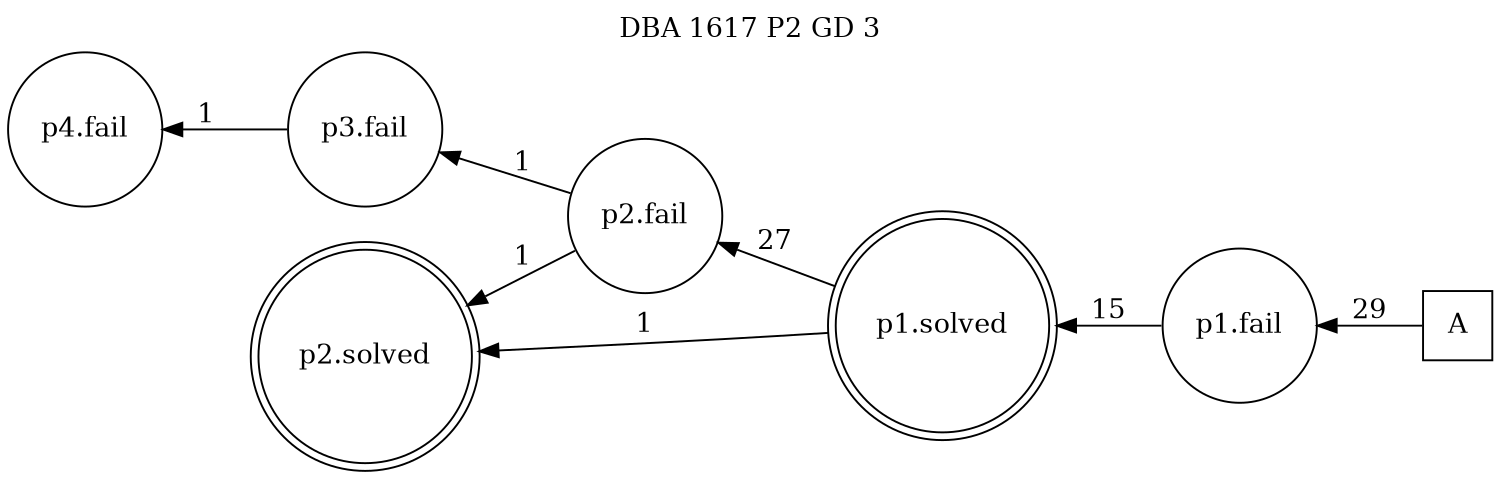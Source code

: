 digraph DBA_1617_P2_GD_3 {
labelloc="tl"
label= " DBA 1617 P2 GD 3 "
rankdir="RL";
graph [ size=" 10 , 10 !"]

"A" [shape="square" label="A"]
"p1.fail" [shape="circle" label="p1.fail"]
"p1.solved" [shape="doublecircle" label="p1.solved"]
"p2.fail" [shape="circle" label="p2.fail"]
"p3.fail" [shape="circle" label="p3.fail"]
"p4.fail" [shape="circle" label="p4.fail"]
"p2.solved" [shape="doublecircle" label="p2.solved"]
"A" -> "p1.fail" [ label=29]
"p1.fail" -> "p1.solved" [ label=15]
"p1.solved" -> "p2.fail" [ label=27]
"p1.solved" -> "p2.solved" [ label=1]
"p2.fail" -> "p3.fail" [ label=1]
"p2.fail" -> "p2.solved" [ label=1]
"p3.fail" -> "p4.fail" [ label=1]
}
